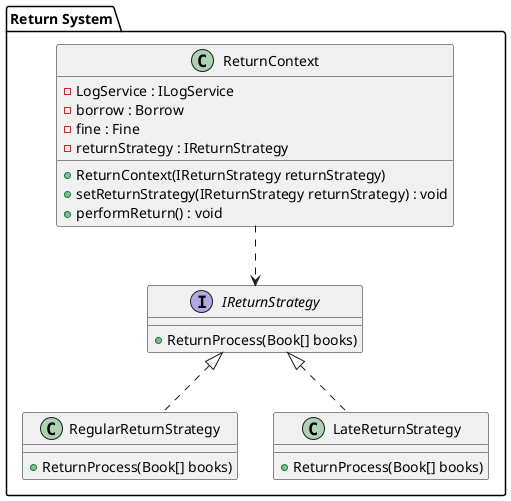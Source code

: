 @startuml ReturnSystem

package "Return System" {
    interface IReturnStrategy {
        + ReturnProcess(Book[] books)
    }

    class ReturnContext {
        - LogService : ILogService
        - borrow : Borrow
        - fine : Fine
        - returnStrategy : IReturnStrategy
        + ReturnContext(IReturnStrategy returnStrategy)
        + setReturnStrategy(IReturnStrategy returnStrategy) : void
        + performReturn() : void
    }

    class RegularReturnStrategy implements IReturnStrategy {
        + ReturnProcess(Book[] books)
    }

    class LateReturnStrategy implements IReturnStrategy {
        + ReturnProcess(Book[] books)
    }

    ReturnContext ..> IReturnStrategy
}

@enduml
